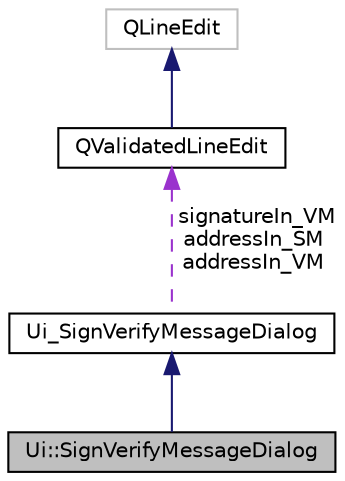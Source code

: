 digraph "Ui::SignVerifyMessageDialog"
{
 // LATEX_PDF_SIZE
  edge [fontname="Helvetica",fontsize="10",labelfontname="Helvetica",labelfontsize="10"];
  node [fontname="Helvetica",fontsize="10",shape=record];
  Node2 [label="Ui::SignVerifyMessageDialog",height=0.2,width=0.4,color="black", fillcolor="grey75", style="filled", fontcolor="black",tooltip=" "];
  Node3 -> Node2 [dir="back",color="midnightblue",fontsize="10",style="solid",fontname="Helvetica"];
  Node3 [label="Ui_SignVerifyMessageDialog",height=0.2,width=0.4,color="black", fillcolor="white", style="filled",URL="$class_ui___sign_verify_message_dialog.html",tooltip=" "];
  Node4 -> Node3 [dir="back",color="darkorchid3",fontsize="10",style="dashed",label=" signatureIn_VM\naddressIn_SM\naddressIn_VM" ,fontname="Helvetica"];
  Node4 [label="QValidatedLineEdit",height=0.2,width=0.4,color="black", fillcolor="white", style="filled",URL="$class_q_validated_line_edit.html",tooltip=" "];
  Node5 -> Node4 [dir="back",color="midnightblue",fontsize="10",style="solid",fontname="Helvetica"];
  Node5 [label="QLineEdit",height=0.2,width=0.4,color="grey75", fillcolor="white", style="filled",tooltip=" "];
}
